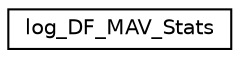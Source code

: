 digraph "Graphical Class Hierarchy"
{
 // INTERACTIVE_SVG=YES
  edge [fontname="Helvetica",fontsize="10",labelfontname="Helvetica",labelfontsize="10"];
  node [fontname="Helvetica",fontsize="10",shape=record];
  rankdir="LR";
  Node1 [label="log_DF_MAV_Stats",height=0.2,width=0.4,color="black", fillcolor="white", style="filled",URL="$structlog__DF__MAV__Stats.html"];
}
